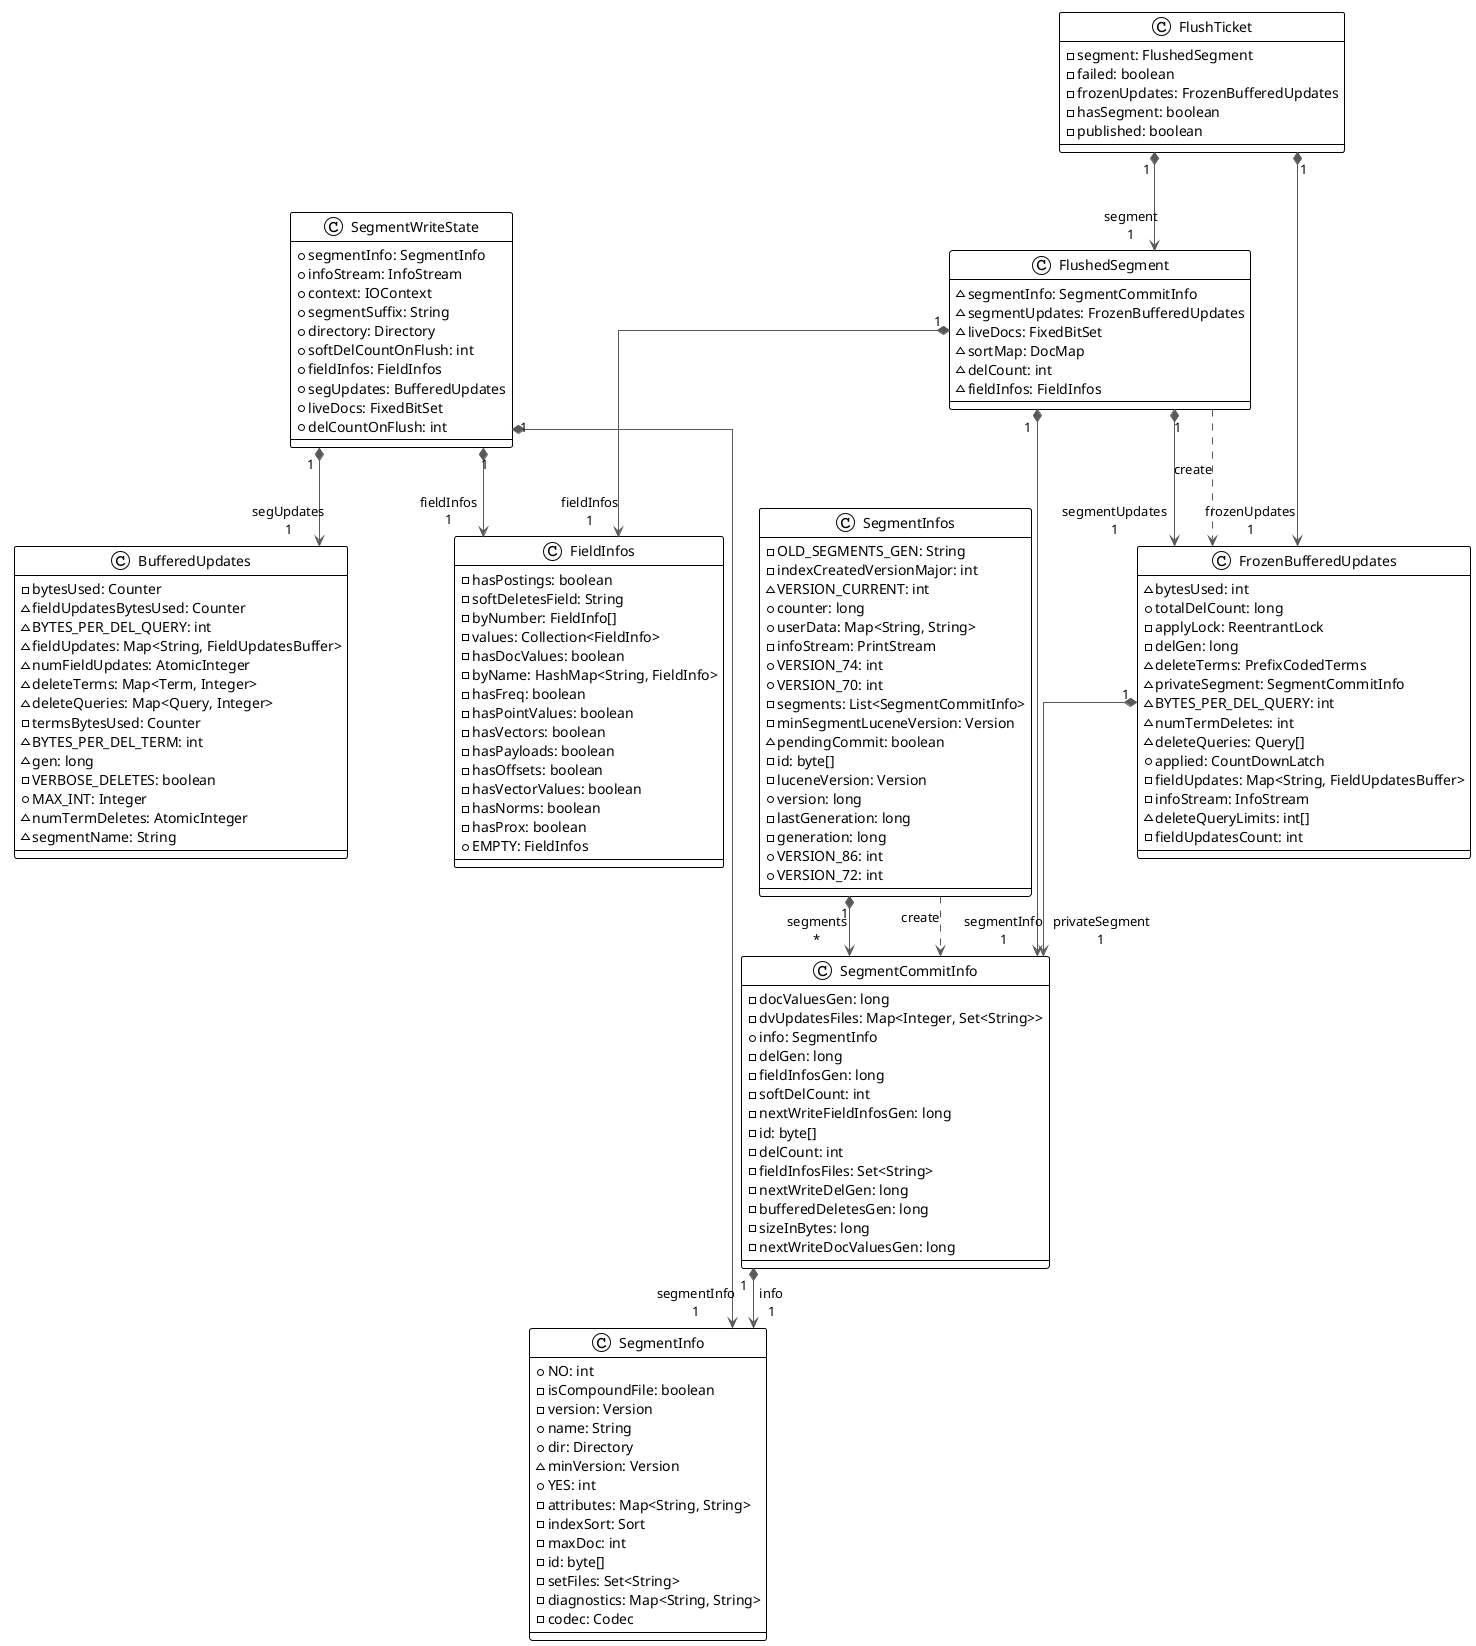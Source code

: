 @startuml

!theme plain
top to bottom direction
skinparam linetype ortho

class BufferedUpdates {
  - bytesUsed: Counter
  ~ fieldUpdatesBytesUsed: Counter
  ~ BYTES_PER_DEL_QUERY: int
  ~ fieldUpdates: Map<String, FieldUpdatesBuffer>
  ~ numFieldUpdates: AtomicInteger
  ~ deleteTerms: Map<Term, Integer>
  ~ deleteQueries: Map<Query, Integer>
  - termsBytesUsed: Counter
  ~ BYTES_PER_DEL_TERM: int
  ~ gen: long
  - VERBOSE_DELETES: boolean
  + MAX_INT: Integer
  ~ numTermDeletes: AtomicInteger
  ~ segmentName: String
}
class FieldInfos {
  - hasPostings: boolean
  - softDeletesField: String
  - byNumber: FieldInfo[]
  - values: Collection<FieldInfo>
  - hasDocValues: boolean
  - byName: HashMap<String, FieldInfo>
  - hasFreq: boolean
  - hasPointValues: boolean
  - hasVectors: boolean
  - hasPayloads: boolean
  - hasOffsets: boolean
  - hasVectorValues: boolean
  - hasNorms: boolean
  - hasProx: boolean
  + EMPTY: FieldInfos
}
class FlushTicket {
  - segment: FlushedSegment
  - failed: boolean
  - frozenUpdates: FrozenBufferedUpdates
  - hasSegment: boolean
  - published: boolean
}
class FlushedSegment {
  ~ segmentInfo: SegmentCommitInfo
  ~ segmentUpdates: FrozenBufferedUpdates
  ~ liveDocs: FixedBitSet
  ~ sortMap: DocMap
  ~ delCount: int
  ~ fieldInfos: FieldInfos
}
class FrozenBufferedUpdates {
  ~ bytesUsed: int
  + totalDelCount: long
  - applyLock: ReentrantLock
  - delGen: long
  ~ deleteTerms: PrefixCodedTerms
  ~ privateSegment: SegmentCommitInfo
  ~ BYTES_PER_DEL_QUERY: int
  ~ numTermDeletes: int
  ~ deleteQueries: Query[]
  + applied: CountDownLatch
  - fieldUpdates: Map<String, FieldUpdatesBuffer>
  - infoStream: InfoStream
  ~ deleteQueryLimits: int[]
  - fieldUpdatesCount: int
}
class SegmentCommitInfo {
  - docValuesGen: long
  - dvUpdatesFiles: Map<Integer, Set<String>>
  + info: SegmentInfo
  - delGen: long
  - fieldInfosGen: long
  - softDelCount: int
  - nextWriteFieldInfosGen: long
  - id: byte[]
  - delCount: int
  - fieldInfosFiles: Set<String>
  - nextWriteDelGen: long
  - bufferedDeletesGen: long
  - sizeInBytes: long
  - nextWriteDocValuesGen: long
}
class SegmentInfo {
  + NO: int
  - isCompoundFile: boolean
  - version: Version
  + name: String
  + dir: Directory
  ~ minVersion: Version
  + YES: int
  - attributes: Map<String, String>
  - indexSort: Sort
  - maxDoc: int
  - id: byte[]
  - setFiles: Set<String>
  - diagnostics: Map<String, String>
  - codec: Codec
}
class SegmentInfos {
  - OLD_SEGMENTS_GEN: String
  - indexCreatedVersionMajor: int
  ~ VERSION_CURRENT: int
  + counter: long
  + userData: Map<String, String>
  - infoStream: PrintStream
  + VERSION_74: int
  + VERSION_70: int
  - segments: List<SegmentCommitInfo>
  - minSegmentLuceneVersion: Version
  ~ pendingCommit: boolean
  - id: byte[]
  - luceneVersion: Version
  + version: long
  - lastGeneration: long
  - generation: long
  + VERSION_86: int
  + VERSION_72: int
}
class SegmentWriteState {
  + segmentInfo: SegmentInfo
  + infoStream: InfoStream
  + context: IOContext
  + segmentSuffix: String
  + directory: Directory
  + softDelCountOnFlush: int
  + fieldInfos: FieldInfos
  + segUpdates: BufferedUpdates
  + liveDocs: FixedBitSet
  + delCountOnFlush: int
}

FlushTicket           "1" *-[#595959,plain]-> "segment\n1" FlushedSegment        
FlushTicket           "1" *-[#595959,plain]-> "frozenUpdates\n1" FrozenBufferedUpdates 
FlushedSegment        "1" *-[#595959,plain]-> "fieldInfos\n1" FieldInfos            
FlushedSegment        "1" *-[#595959,plain]-> "segmentUpdates\n1" FrozenBufferedUpdates 
FlushedSegment         -[#595959,dashed]->  FrozenBufferedUpdates : "«create»"
FlushedSegment        "1" *-[#595959,plain]-> "segmentInfo\n1" SegmentCommitInfo     
FrozenBufferedUpdates "1" *-[#595959,plain]-> "privateSegment\n1" SegmentCommitInfo     
SegmentCommitInfo     "1" *-[#595959,plain]-> "info\n1" SegmentInfo           
SegmentInfos          "1" *-[#595959,plain]-> "segments\n*" SegmentCommitInfo     
SegmentInfos           -[#595959,dashed]->  SegmentCommitInfo     : "«create»"
SegmentWriteState     "1" *-[#595959,plain]-> "segUpdates\n1" BufferedUpdates       
SegmentWriteState     "1" *-[#595959,plain]-> "fieldInfos\n1" FieldInfos            
SegmentWriteState     "1" *-[#595959,plain]-> "segmentInfo\n1" SegmentInfo           
@enduml
